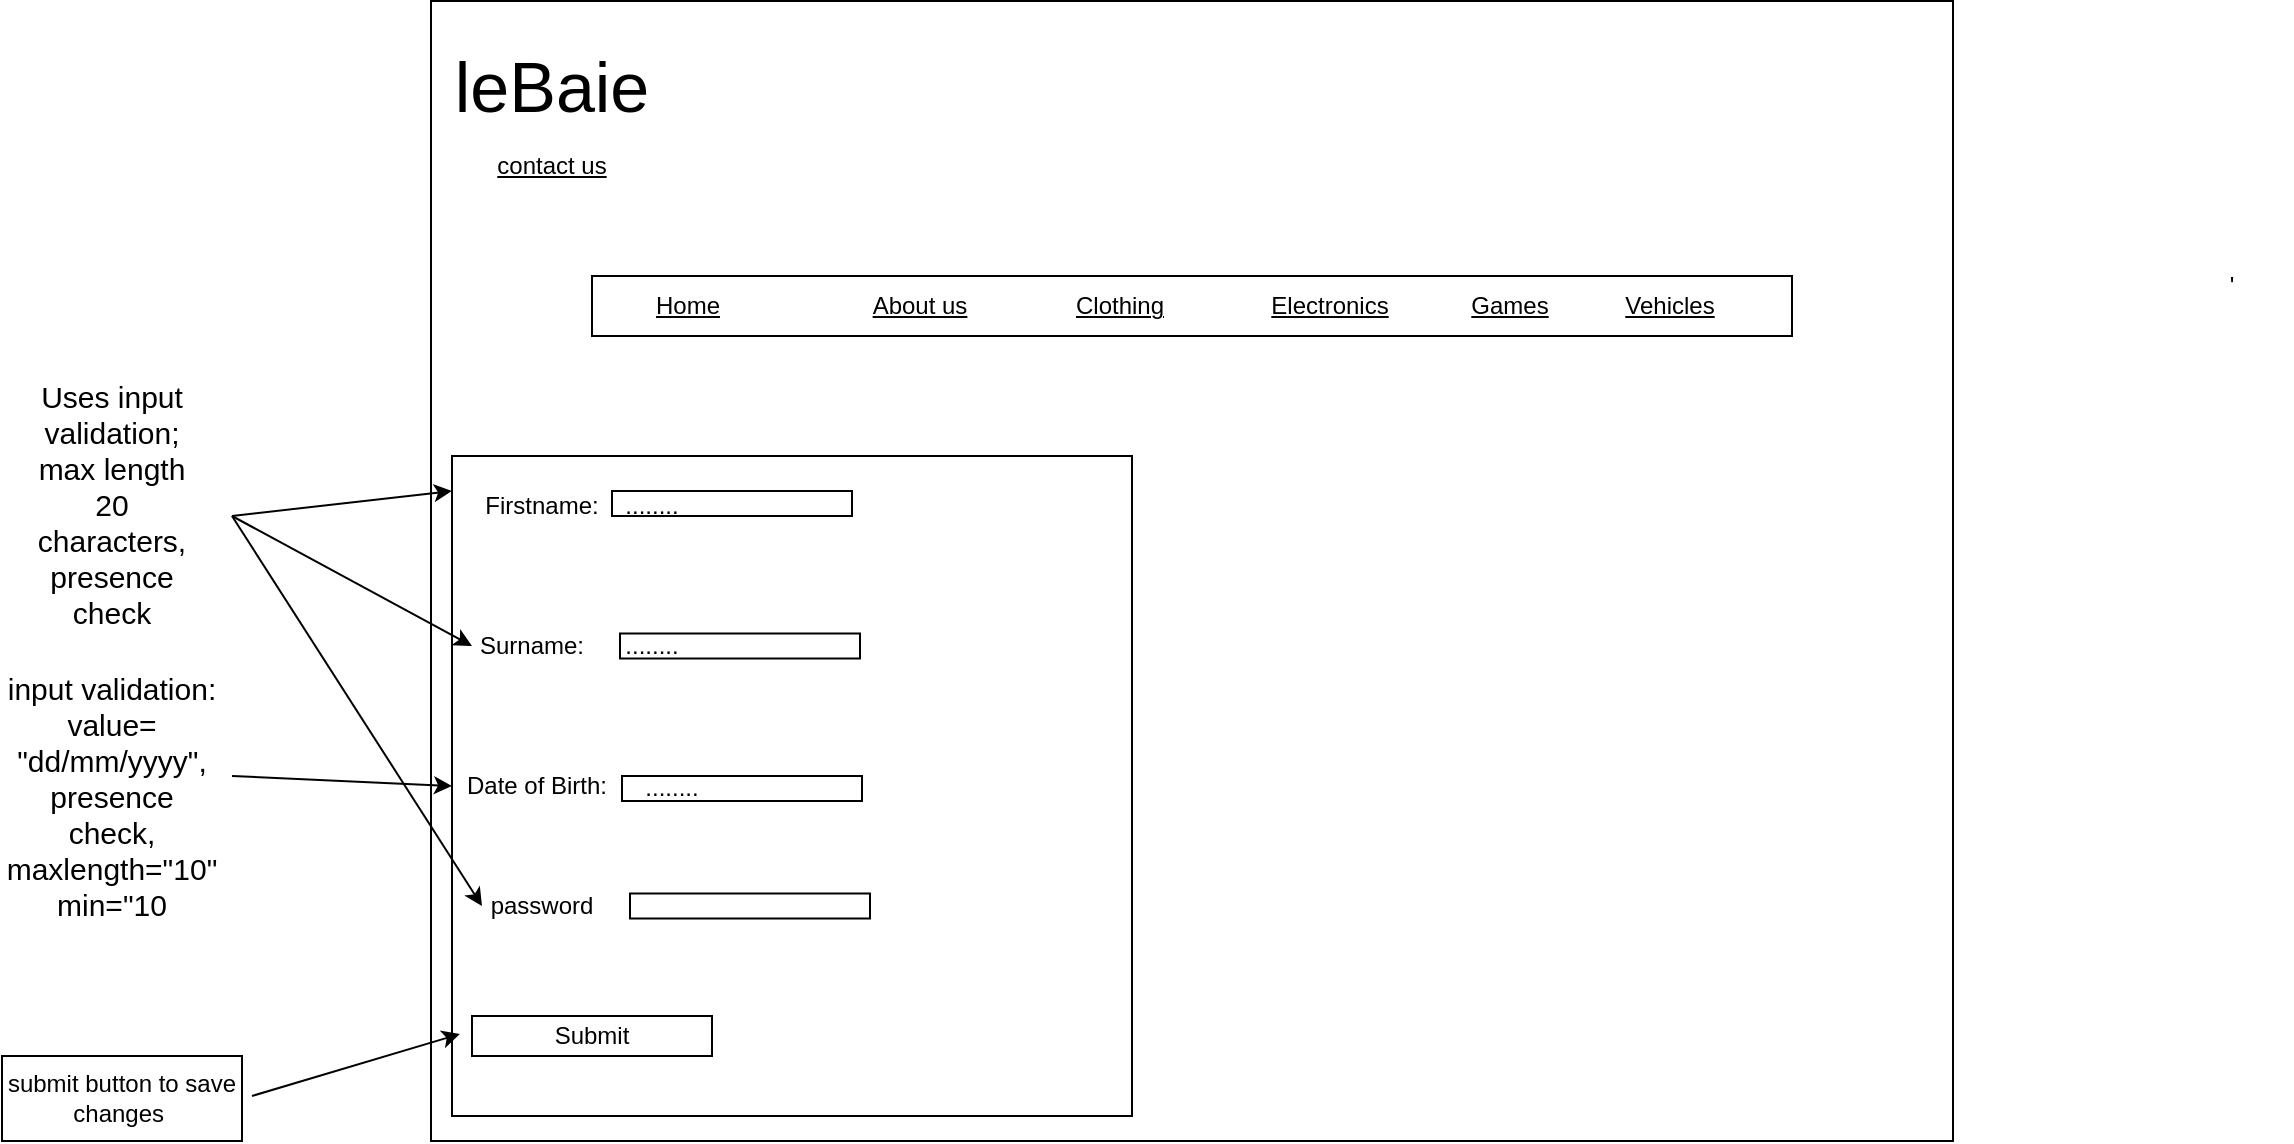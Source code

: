 <mxfile version="22.0.3" type="device">
  <diagram name="Page-1" id="mD3QQATMcQD8tuUkPdSE">
    <mxGraphModel dx="2485" dy="820" grid="1" gridSize="10" guides="1" tooltips="1" connect="1" arrows="1" fold="1" page="1" pageScale="1" pageWidth="827" pageHeight="1169" math="0" shadow="0">
      <root>
        <mxCell id="0" />
        <mxCell id="1" parent="0" />
        <mxCell id="lzgbYx3uHcDzl61UpXZU-1" value="" style="rounded=0;whiteSpace=wrap;html=1;fillColor=none;fontStyle=4" parent="1" vertex="1">
          <mxGeometry x="39.5" y="42.5" width="761" height="570" as="geometry" />
        </mxCell>
        <mxCell id="lzgbYx3uHcDzl61UpXZU-2" value="" style="rounded=0;whiteSpace=wrap;html=1;fillColor=none;" parent="1" vertex="1">
          <mxGeometry x="50" y="270" width="340" height="330" as="geometry" />
        </mxCell>
        <mxCell id="lzgbYx3uHcDzl61UpXZU-3" value="&lt;span&gt;contact us&lt;br&gt;&lt;/span&gt;" style="text;html=1;strokeColor=none;fillColor=none;align=center;verticalAlign=middle;whiteSpace=wrap;rounded=0;fontStyle=4" parent="1" vertex="1">
          <mxGeometry x="70" y="110" width="60" height="30" as="geometry" />
        </mxCell>
        <mxCell id="lzgbYx3uHcDzl61UpXZU-4" value="&lt;span style=&quot;font-size: 35px;&quot;&gt;leBaie&lt;/span&gt;" style="text;html=1;strokeColor=none;fillColor=none;align=center;verticalAlign=middle;whiteSpace=wrap;rounded=0;fontStyle=0" parent="1" vertex="1">
          <mxGeometry x="70" y="80" width="60" height="10" as="geometry" />
        </mxCell>
        <mxCell id="lzgbYx3uHcDzl61UpXZU-11" value="Firstname:" style="text;html=1;strokeColor=none;fillColor=none;align=center;verticalAlign=middle;whiteSpace=wrap;rounded=0;" parent="1" vertex="1">
          <mxGeometry x="50" y="280" width="90" height="30" as="geometry" />
        </mxCell>
        <mxCell id="lzgbYx3uHcDzl61UpXZU-13" value="Surname:" style="text;html=1;strokeColor=none;fillColor=none;align=center;verticalAlign=middle;whiteSpace=wrap;rounded=0;" parent="1" vertex="1">
          <mxGeometry x="60" y="350" width="60" height="30" as="geometry" />
        </mxCell>
        <mxCell id="lzgbYx3uHcDzl61UpXZU-14" value="Date of Birth:" style="text;html=1;strokeColor=none;fillColor=none;align=center;verticalAlign=middle;whiteSpace=wrap;rounded=0;" parent="1" vertex="1">
          <mxGeometry x="50" y="420" width="85" height="30" as="geometry" />
        </mxCell>
        <mxCell id="lzgbYx3uHcDzl61UpXZU-15" value="Submit" style="rounded=0;whiteSpace=wrap;html=1;" parent="1" vertex="1">
          <mxGeometry x="60" y="550" width="120" height="20" as="geometry" />
        </mxCell>
        <mxCell id="lzgbYx3uHcDzl61UpXZU-22" value="" style="endArrow=classic;html=1;rounded=0;entryX=-0.05;entryY=0.45;entryDx=0;entryDy=0;entryPerimeter=0;" parent="1" target="lzgbYx3uHcDzl61UpXZU-15" edge="1">
          <mxGeometry width="50" height="50" relative="1" as="geometry">
            <mxPoint x="-50" y="590" as="sourcePoint" />
            <mxPoint y="540" as="targetPoint" />
          </mxGeometry>
        </mxCell>
        <mxCell id="lzgbYx3uHcDzl61UpXZU-23" value="submit button to save changes&amp;nbsp;" style="rounded=0;whiteSpace=wrap;html=1;" parent="1" vertex="1">
          <mxGeometry x="-175" y="570" width="120" height="42.5" as="geometry" />
        </mxCell>
        <mxCell id="lzgbYx3uHcDzl61UpXZU-24" value="........" style="text;html=1;strokeColor=none;fillColor=none;align=center;verticalAlign=middle;whiteSpace=wrap;rounded=0;" parent="1" vertex="1">
          <mxGeometry x="120" y="280" width="60" height="30" as="geometry" />
        </mxCell>
        <mxCell id="lzgbYx3uHcDzl61UpXZU-25" value="........" style="text;html=1;strokeColor=none;fillColor=none;align=center;verticalAlign=middle;whiteSpace=wrap;rounded=0;" parent="1" vertex="1">
          <mxGeometry x="120" y="350" width="60" height="30" as="geometry" />
        </mxCell>
        <mxCell id="lzgbYx3uHcDzl61UpXZU-27" value="........" style="text;html=1;strokeColor=none;fillColor=none;align=center;verticalAlign=middle;whiteSpace=wrap;rounded=0;" parent="1" vertex="1">
          <mxGeometry x="130" y="421.25" width="60" height="30" as="geometry" />
        </mxCell>
        <mxCell id="lzgbYx3uHcDzl61UpXZU-28" value="" style="rounded=0;whiteSpace=wrap;html=1;fillColor=none;" parent="1" vertex="1">
          <mxGeometry x="120" y="180" width="600" height="30" as="geometry" />
        </mxCell>
        <mxCell id="lzgbYx3uHcDzl61UpXZU-29" value="&lt;span&gt;Home &lt;/span&gt;" style="text;html=1;strokeColor=none;fillColor=none;align=center;verticalAlign=middle;whiteSpace=wrap;rounded=0;fontStyle=4" parent="1" vertex="1">
          <mxGeometry x="138" y="180" width="60" height="30" as="geometry" />
        </mxCell>
        <mxCell id="lzgbYx3uHcDzl61UpXZU-30" value="Electronics " style="text;html=1;strokeColor=none;fillColor=none;align=center;verticalAlign=middle;whiteSpace=wrap;rounded=0;fontStyle=4" parent="1" vertex="1">
          <mxGeometry x="459" y="180" width="60" height="30" as="geometry" />
        </mxCell>
        <mxCell id="lzgbYx3uHcDzl61UpXZU-31" value="Clothing" style="text;html=1;strokeColor=none;fillColor=none;align=center;verticalAlign=middle;whiteSpace=wrap;rounded=0;fontStyle=4" parent="1" vertex="1">
          <mxGeometry x="354" y="180" width="60" height="30" as="geometry" />
        </mxCell>
        <mxCell id="lzgbYx3uHcDzl61UpXZU-32" value="Vehicles" style="text;html=1;strokeColor=none;fillColor=none;align=center;verticalAlign=middle;whiteSpace=wrap;rounded=0;fontStyle=4" parent="1" vertex="1">
          <mxGeometry x="629" y="180" width="60" height="30" as="geometry" />
        </mxCell>
        <mxCell id="lzgbYx3uHcDzl61UpXZU-33" value="About us" style="text;html=1;strokeColor=none;fillColor=none;align=center;verticalAlign=middle;whiteSpace=wrap;rounded=0;fontStyle=4" parent="1" vertex="1">
          <mxGeometry x="254" y="180" width="60" height="30" as="geometry" />
        </mxCell>
        <mxCell id="lzgbYx3uHcDzl61UpXZU-34" value="Games" style="text;html=1;strokeColor=none;fillColor=none;align=center;verticalAlign=middle;whiteSpace=wrap;rounded=0;fontStyle=4" parent="1" vertex="1">
          <mxGeometry x="549" y="180" width="60" height="30" as="geometry" />
        </mxCell>
        <mxCell id="lzgbYx3uHcDzl61UpXZU-35" value="" style="rounded=0;whiteSpace=wrap;html=1;fillColor=none;" parent="1" vertex="1">
          <mxGeometry x="135" y="430" width="120" height="12.5" as="geometry" />
        </mxCell>
        <mxCell id="lzgbYx3uHcDzl61UpXZU-37" value="" style="rounded=0;whiteSpace=wrap;html=1;fillColor=none;" parent="1" vertex="1">
          <mxGeometry x="134" y="358.75" width="120" height="12.5" as="geometry" />
        </mxCell>
        <mxCell id="lzgbYx3uHcDzl61UpXZU-39" value="" style="rounded=0;whiteSpace=wrap;html=1;fillColor=none;" parent="1" vertex="1">
          <mxGeometry x="130" y="287.5" width="120" height="12.5" as="geometry" />
        </mxCell>
        <mxCell id="lzgbYx3uHcDzl61UpXZU-41" value="&lt;font style=&quot;font-size: 15px;&quot;&gt;Uses input validation; max length 20 characters, presence check&lt;/font&gt;" style="text;html=1;strokeColor=none;fillColor=none;align=center;verticalAlign=middle;whiteSpace=wrap;rounded=0;" parent="1" vertex="1">
          <mxGeometry x="-150" y="278.75" width="60" height="30" as="geometry" />
        </mxCell>
        <mxCell id="lzgbYx3uHcDzl61UpXZU-42" value="&lt;font style=&quot;font-size: 15px;&quot;&gt;input validation: value= &quot;dd/mm/yyyy&quot;, presence check, maxlength=&quot;10&quot; min=&quot;10&lt;/font&gt;" style="text;html=1;strokeColor=none;fillColor=none;align=center;verticalAlign=middle;whiteSpace=wrap;rounded=0;" parent="1" vertex="1">
          <mxGeometry x="-160" y="395" width="80" height="90" as="geometry" />
        </mxCell>
        <mxCell id="lzgbYx3uHcDzl61UpXZU-44" value="" style="endArrow=classic;html=1;rounded=0;entryX=0;entryY=0.25;entryDx=0;entryDy=0;" parent="1" target="lzgbYx3uHcDzl61UpXZU-11" edge="1">
          <mxGeometry width="50" height="50" relative="1" as="geometry">
            <mxPoint x="-60" y="300" as="sourcePoint" />
            <mxPoint x="-10" y="250" as="targetPoint" />
          </mxGeometry>
        </mxCell>
        <mxCell id="lzgbYx3uHcDzl61UpXZU-45" value="" style="endArrow=classic;html=1;rounded=0;entryX=0;entryY=0.5;entryDx=0;entryDy=0;" parent="1" target="lzgbYx3uHcDzl61UpXZU-13" edge="1">
          <mxGeometry width="50" height="50" relative="1" as="geometry">
            <mxPoint x="-60" y="300" as="sourcePoint" />
            <mxPoint x="-10" y="250" as="targetPoint" />
          </mxGeometry>
        </mxCell>
        <mxCell id="lzgbYx3uHcDzl61UpXZU-46" value="" style="endArrow=classic;html=1;rounded=0;entryX=0;entryY=0.5;entryDx=0;entryDy=0;" parent="1" target="lzgbYx3uHcDzl61UpXZU-14" edge="1">
          <mxGeometry width="50" height="50" relative="1" as="geometry">
            <mxPoint x="-60" y="430" as="sourcePoint" />
            <mxPoint x="-10" y="380" as="targetPoint" />
          </mxGeometry>
        </mxCell>
        <mxCell id="uqt3571ljLW5PGi-dZAk-7" value="password" style="text;html=1;strokeColor=none;fillColor=none;align=center;verticalAlign=middle;whiteSpace=wrap;rounded=0;" vertex="1" parent="1">
          <mxGeometry x="65" y="480" width="60" height="30" as="geometry" />
        </mxCell>
        <mxCell id="uqt3571ljLW5PGi-dZAk-8" value="" style="rounded=0;whiteSpace=wrap;html=1;fillColor=none;" vertex="1" parent="1">
          <mxGeometry x="139" y="488.75" width="120" height="12.5" as="geometry" />
        </mxCell>
        <mxCell id="uqt3571ljLW5PGi-dZAk-9" value="" style="endArrow=classic;html=1;rounded=0;entryX=0;entryY=0.5;entryDx=0;entryDy=0;" edge="1" parent="1" target="uqt3571ljLW5PGi-dZAk-7">
          <mxGeometry width="50" height="50" relative="1" as="geometry">
            <mxPoint x="-60" y="300" as="sourcePoint" />
            <mxPoint x="-5" y="380" as="targetPoint" />
          </mxGeometry>
        </mxCell>
        <mxCell id="uqt3571ljLW5PGi-dZAk-11" value="&#39;" style="text;html=1;strokeColor=none;fillColor=none;align=center;verticalAlign=middle;whiteSpace=wrap;rounded=0;" vertex="1" parent="1">
          <mxGeometry x="910" y="170" width="60" height="30" as="geometry" />
        </mxCell>
      </root>
    </mxGraphModel>
  </diagram>
</mxfile>
